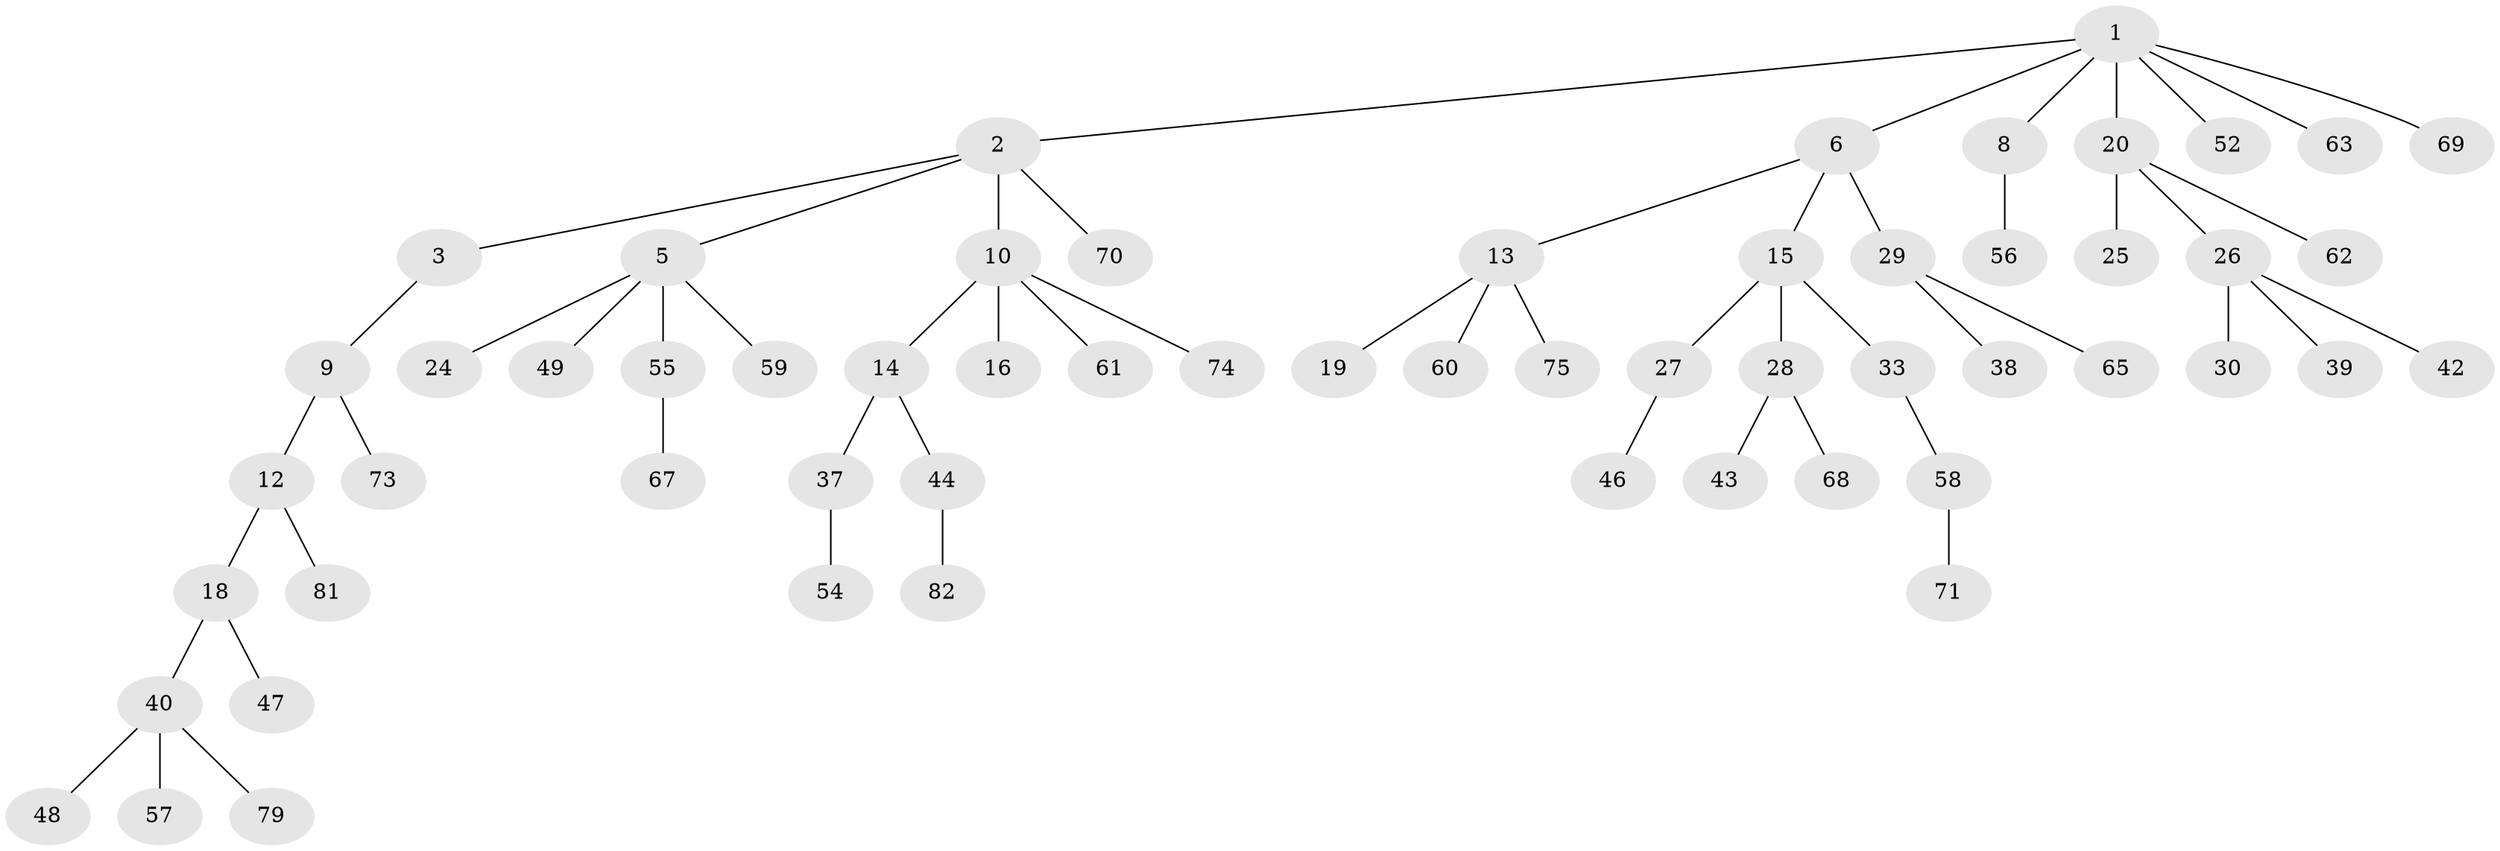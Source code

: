 // original degree distribution, {7: 0.012048192771084338, 3: 0.10843373493975904, 2: 0.26506024096385544, 4: 0.10843373493975904, 5: 0.024096385542168676, 1: 0.4819277108433735}
// Generated by graph-tools (version 1.1) at 2025/42/03/06/25 10:42:05]
// undirected, 58 vertices, 57 edges
graph export_dot {
graph [start="1"]
  node [color=gray90,style=filled];
  1 [super="+17"];
  2 [super="+4"];
  3;
  5 [super="+7"];
  6 [super="+11"];
  8 [super="+66"];
  9 [super="+22"];
  10 [super="+64"];
  12 [super="+53"];
  13 [super="+34"];
  14 [super="+51"];
  15 [super="+21"];
  16 [super="+78"];
  18 [super="+23"];
  19;
  20 [super="+36"];
  24;
  25;
  26 [super="+31"];
  27 [super="+35"];
  28 [super="+32"];
  29 [super="+45"];
  30;
  33;
  37;
  38;
  39;
  40 [super="+41"];
  42;
  43;
  44 [super="+50"];
  46 [super="+72"];
  47;
  48;
  49;
  52;
  54;
  55;
  56;
  57;
  58 [super="+80"];
  59;
  60;
  61;
  62;
  63 [super="+76"];
  65;
  67;
  68 [super="+77"];
  69;
  70 [super="+83"];
  71;
  73;
  74;
  75;
  79;
  81;
  82;
  1 -- 2;
  1 -- 6;
  1 -- 8;
  1 -- 20;
  1 -- 63;
  1 -- 69;
  1 -- 52;
  2 -- 3;
  2 -- 10;
  2 -- 5;
  2 -- 70;
  3 -- 9;
  5 -- 24;
  5 -- 55;
  5 -- 49;
  5 -- 59;
  6 -- 13;
  6 -- 29;
  6 -- 15;
  8 -- 56;
  9 -- 12;
  9 -- 73;
  10 -- 14;
  10 -- 16;
  10 -- 61;
  10 -- 74;
  12 -- 18;
  12 -- 81;
  13 -- 19;
  13 -- 75;
  13 -- 60;
  14 -- 37;
  14 -- 44;
  15 -- 27;
  15 -- 28;
  15 -- 33;
  18 -- 47;
  18 -- 40;
  20 -- 25;
  20 -- 26;
  20 -- 62;
  26 -- 30;
  26 -- 39;
  26 -- 42;
  27 -- 46;
  28 -- 68;
  28 -- 43;
  29 -- 38;
  29 -- 65;
  33 -- 58;
  37 -- 54;
  40 -- 48;
  40 -- 79;
  40 -- 57;
  44 -- 82;
  55 -- 67;
  58 -- 71;
}
